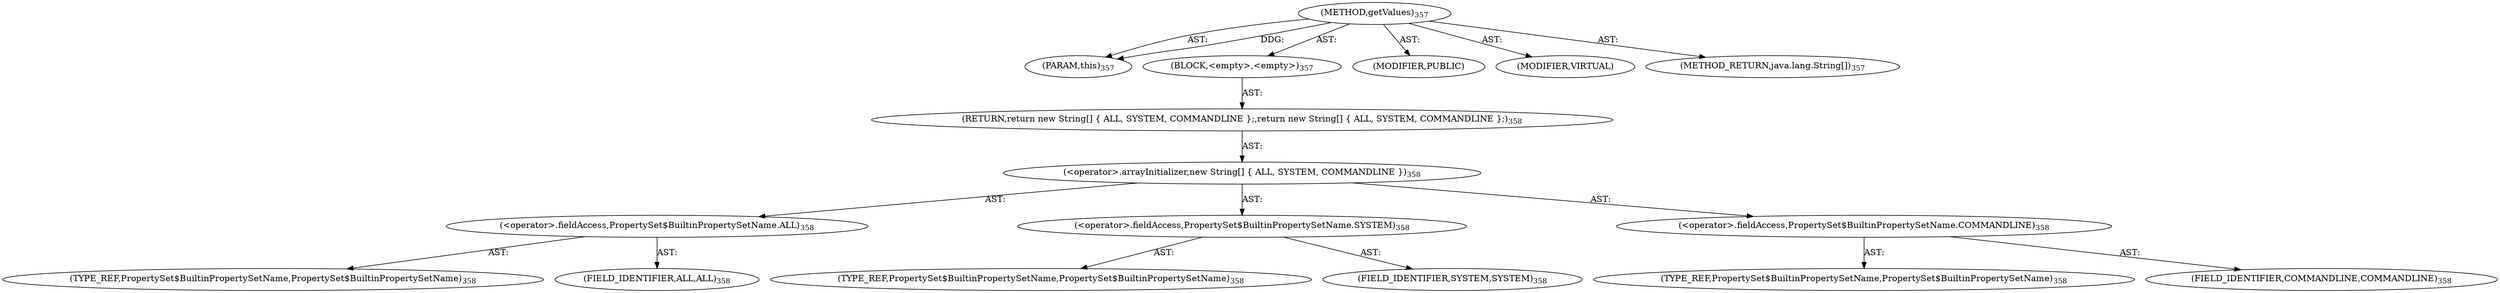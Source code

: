 digraph "getValues" {  
"111669149719" [label = <(METHOD,getValues)<SUB>357</SUB>> ]
"115964117034" [label = <(PARAM,this)<SUB>357</SUB>> ]
"25769803844" [label = <(BLOCK,&lt;empty&gt;,&lt;empty&gt;)<SUB>357</SUB>> ]
"146028888070" [label = <(RETURN,return new String[] { ALL, SYSTEM, COMMANDLINE };,return new String[] { ALL, SYSTEM, COMMANDLINE };)<SUB>358</SUB>> ]
"30064771339" [label = <(&lt;operator&gt;.arrayInitializer,new String[] { ALL, SYSTEM, COMMANDLINE })<SUB>358</SUB>> ]
"30064771340" [label = <(&lt;operator&gt;.fieldAccess,PropertySet$BuiltinPropertySetName.ALL)<SUB>358</SUB>> ]
"180388626439" [label = <(TYPE_REF,PropertySet$BuiltinPropertySetName,PropertySet$BuiltinPropertySetName)<SUB>358</SUB>> ]
"55834574889" [label = <(FIELD_IDENTIFIER,ALL,ALL)<SUB>358</SUB>> ]
"30064771341" [label = <(&lt;operator&gt;.fieldAccess,PropertySet$BuiltinPropertySetName.SYSTEM)<SUB>358</SUB>> ]
"180388626440" [label = <(TYPE_REF,PropertySet$BuiltinPropertySetName,PropertySet$BuiltinPropertySetName)<SUB>358</SUB>> ]
"55834574890" [label = <(FIELD_IDENTIFIER,SYSTEM,SYSTEM)<SUB>358</SUB>> ]
"30064771342" [label = <(&lt;operator&gt;.fieldAccess,PropertySet$BuiltinPropertySetName.COMMANDLINE)<SUB>358</SUB>> ]
"180388626441" [label = <(TYPE_REF,PropertySet$BuiltinPropertySetName,PropertySet$BuiltinPropertySetName)<SUB>358</SUB>> ]
"55834574891" [label = <(FIELD_IDENTIFIER,COMMANDLINE,COMMANDLINE)<SUB>358</SUB>> ]
"133143986237" [label = <(MODIFIER,PUBLIC)> ]
"133143986238" [label = <(MODIFIER,VIRTUAL)> ]
"128849018903" [label = <(METHOD_RETURN,java.lang.String[])<SUB>357</SUB>> ]
  "111669149719" -> "115964117034"  [ label = "AST: "] 
  "111669149719" -> "25769803844"  [ label = "AST: "] 
  "111669149719" -> "133143986237"  [ label = "AST: "] 
  "111669149719" -> "133143986238"  [ label = "AST: "] 
  "111669149719" -> "128849018903"  [ label = "AST: "] 
  "25769803844" -> "146028888070"  [ label = "AST: "] 
  "146028888070" -> "30064771339"  [ label = "AST: "] 
  "30064771339" -> "30064771340"  [ label = "AST: "] 
  "30064771339" -> "30064771341"  [ label = "AST: "] 
  "30064771339" -> "30064771342"  [ label = "AST: "] 
  "30064771340" -> "180388626439"  [ label = "AST: "] 
  "30064771340" -> "55834574889"  [ label = "AST: "] 
  "30064771341" -> "180388626440"  [ label = "AST: "] 
  "30064771341" -> "55834574890"  [ label = "AST: "] 
  "30064771342" -> "180388626441"  [ label = "AST: "] 
  "30064771342" -> "55834574891"  [ label = "AST: "] 
  "111669149719" -> "115964117034"  [ label = "DDG: "] 
}
